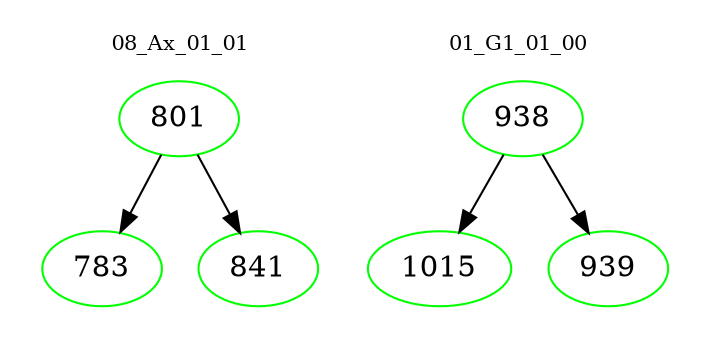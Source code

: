digraph{
subgraph cluster_0 {
color = white
label = "08_Ax_01_01";
fontsize=10;
T0_801 [label="801", color="green"]
T0_801 -> T0_783 [color="black"]
T0_783 [label="783", color="green"]
T0_801 -> T0_841 [color="black"]
T0_841 [label="841", color="green"]
}
subgraph cluster_1 {
color = white
label = "01_G1_01_00";
fontsize=10;
T1_938 [label="938", color="green"]
T1_938 -> T1_1015 [color="black"]
T1_1015 [label="1015", color="green"]
T1_938 -> T1_939 [color="black"]
T1_939 [label="939", color="green"]
}
}
